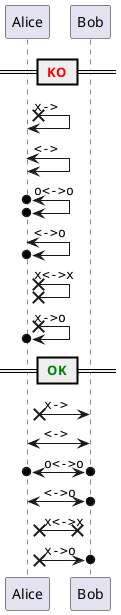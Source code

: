 {
  "sha1": "icnkksku8ecedrvc8j5xqj26qdxbdcn",
  "insertion": {
    "when": "2024-06-03T18:59:30.590Z",
    "url": "https://forum.plantuml.net/13843/missing-arrowheads-in-sequence-diagram?show=13846#c13846",
    "user": "plantuml@gmail.com"
  }
}
@startuml

== <color:red> KO ==
Alice x->    Alice : ""x->  ""
Alice <->    Alice : ""<->  ""
Alice o<->o  Alice : ""o<->o""
Alice <->o   Alice : ""<->o""
Alice x<->x  Alice : ""x<->x""
Alice x->o   Alice : ""x->o ""

== <color:green> OK ==
Alice x->    Bob : ""x->  ""
Alice <->    Bob : ""<->  ""
Alice o<->o  Bob : ""o<->o""
Alice <->o   Bob : ""<->o""
Alice x<->x  Bob : ""x<->x""
Alice x->o   Bob : ""x->o ""
@enduml
